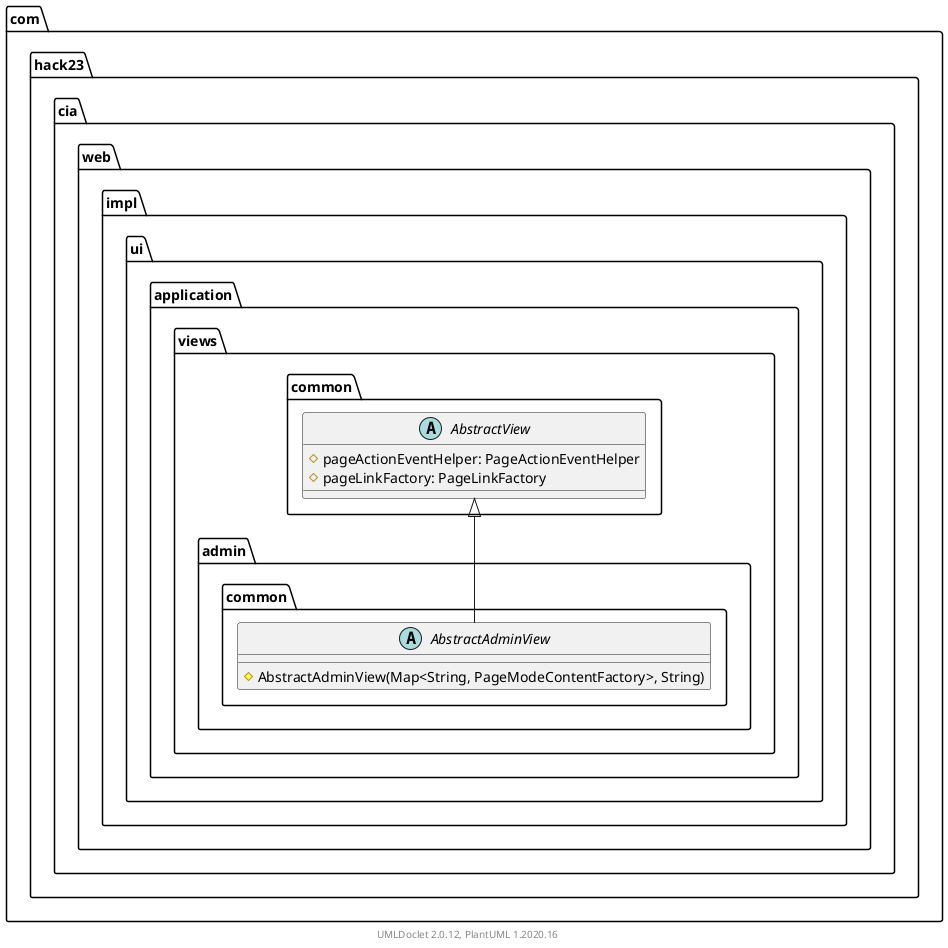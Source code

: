 @startuml
    namespace com.hack23.cia.web.impl.ui.application.views.admin.common {

        abstract class AbstractAdminView [[AbstractAdminView.html]] {
            #AbstractAdminView(Map<String, PageModeContentFactory>, String)
        }

        com.hack23.cia.web.impl.ui.application.views.common.AbstractView <|-- AbstractAdminView
    }

    namespace com.hack23.cia.web.impl.ui.application.views.common {
        abstract class AbstractView [[../../common/AbstractView.html]] {
            #pageActionEventHelper: PageActionEventHelper
            #pageLinkFactory: PageLinkFactory
        }
    }

    center footer UMLDoclet 2.0.12, PlantUML 1.2020.16
@enduml
